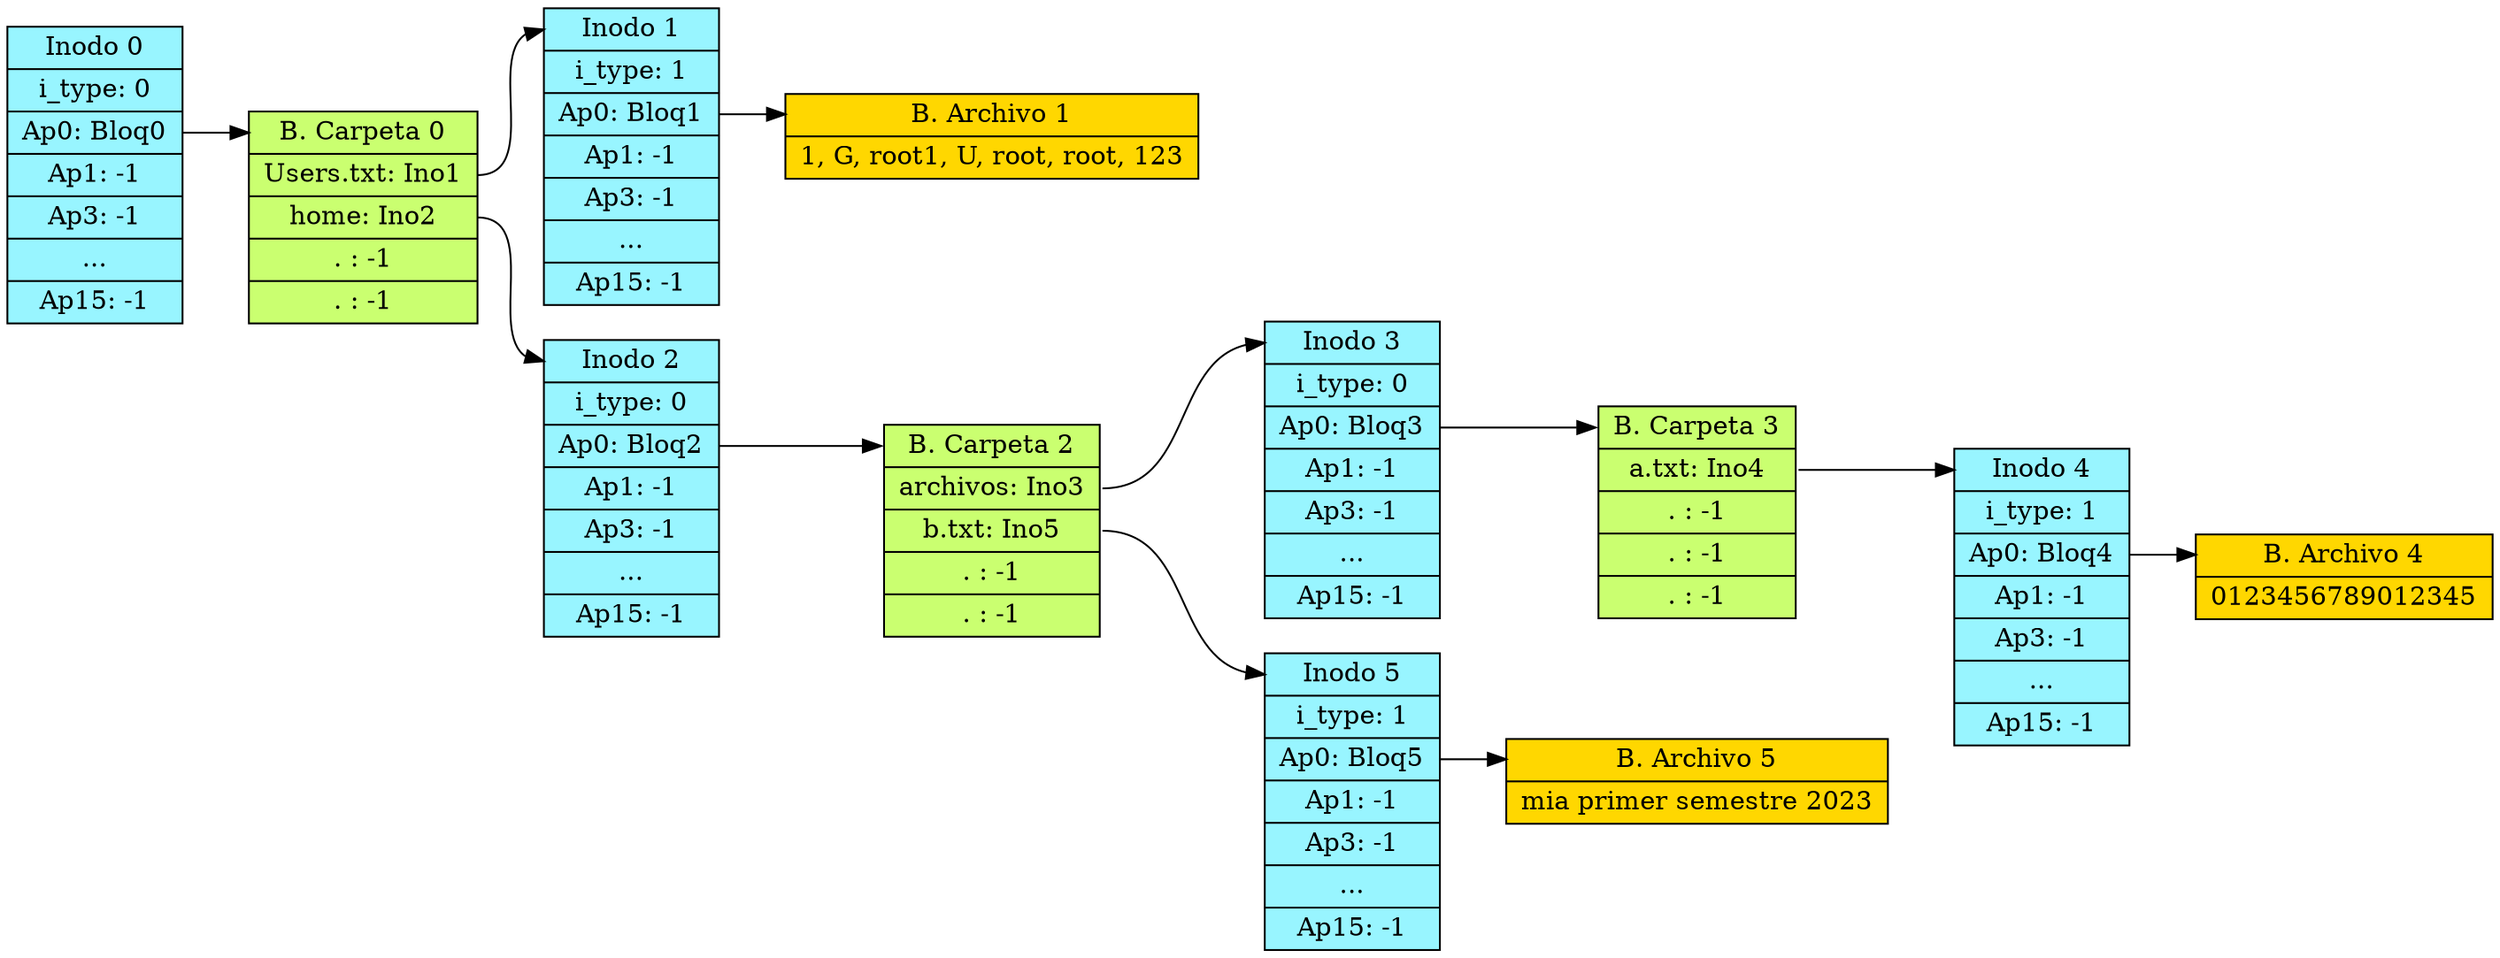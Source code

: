 digraph Tree {
rankdir = "LR"
"node0" [label="<f0>Inodo 0|<f1>i_type: 0|<f2>Ap0: Bloq0|<f3>Ap1: -1|<f3>Ap3: -1|<f4>...|<f5>Ap15: -1" shape="record" style=filled fillcolor="cadetblue1"];
"node1" [label="<f0>B. Carpeta 0|<f1>Users.txt: Ino1|<f2>home: Ino2|<f3>. : -1|<f4>. : -1" shape="record" style=filled fillcolor="darkolivegreen1"];
"node2" [label="<f0>Inodo 1|<f1>i_type: 1|<f2>Ap0: Bloq1|<f3>Ap1: -1|<f3>Ap3: -1|<f4>...|<f5>Ap15: -1" shape="record" style=filled fillcolor="cadetblue1"];
"node3" [label="<f0>B. Archivo 1|<f1>1, G, root
1, U, root, root, 123
" shape="record" style=filled fillcolor="gold"];
"node4" [label="<f0>Inodo 2|<f1>i_type: 0|<f2>Ap0: Bloq2|<f3>Ap1: -1|<f3>Ap3: -1|<f4>...|<f5>Ap15: -1" shape="record" style=filled fillcolor="cadetblue1"];
"node5" [label="<f0>B. Carpeta 2|<f1>archivos: Ino3|<f2>b.txt: Ino5|<f3>. : -1|<f4>. : -1" shape="record" style=filled fillcolor="darkolivegreen1"];
"node6" [label="<f0>Inodo 3|<f1>i_type: 0|<f2>Ap0: Bloq3|<f3>Ap1: -1|<f3>Ap3: -1|<f4>...|<f5>Ap15: -1" shape="record" style=filled fillcolor="cadetblue1"];
"node7" [label="<f0>B. Carpeta 3|<f1>a.txt: Ino4|<f2>. : -1|<f3>. : -1|<f4>. : -1" shape="record" style=filled fillcolor="darkolivegreen1"];
"node8" [label="<f0>Inodo 4|<f1>i_type: 1|<f2>Ap0: Bloq4|<f3>Ap1: -1|<f3>Ap3: -1|<f4>...|<f5>Ap15: -1" shape="record" style=filled fillcolor="cadetblue1"];
"node9" [label="<f0>B. Archivo 4|<f1>0123456789012345" shape="record" style=filled fillcolor="gold"];
"node10" [label="<f0>Inodo 5|<f1>i_type: 1|<f2>Ap0: Bloq5|<f3>Ap1: -1|<f3>Ap3: -1|<f4>...|<f5>Ap15: -1" shape="record" style=filled fillcolor="cadetblue1"];
"node11" [label="<f0>B. Archivo 5|<f1>mia primer semestre 2023" shape="record" style=filled fillcolor="gold"];
"node0":f2 -> "node1":f0;
"node1":f1 -> "node2":f0;
"node2":f2 -> "node3":f0;
"node1":f2 -> "node4":f0;
"node4":f2 -> "node5":f0;
"node5":f1 -> "node6":f0;
"node6":f2 -> "node7":f0;
"node7":f1 -> "node8":f0;
"node8":f2 -> "node9":f0;
"node5":f2 -> "node10":f0;
"node10":f2 -> "node11":f0;
}
